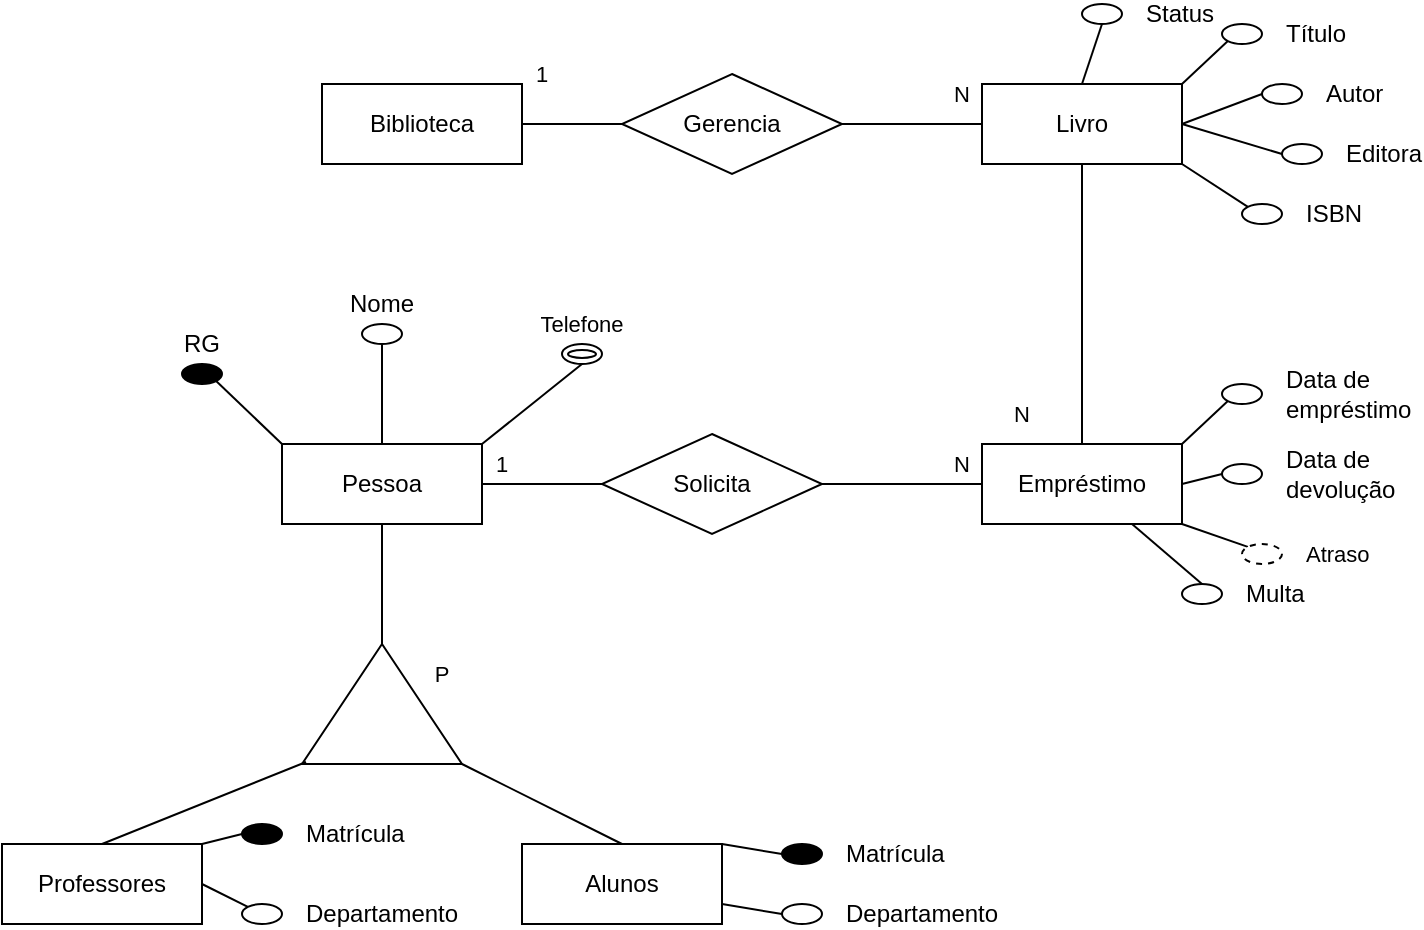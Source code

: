 <mxfile version="24.7.7">
  <diagram name="Página-1" id="CcxzbwCyEYetWC0gsx-b">
    <mxGraphModel dx="880" dy="468" grid="1" gridSize="10" guides="1" tooltips="1" connect="1" arrows="1" fold="1" page="1" pageScale="1" pageWidth="827" pageHeight="1169" math="0" shadow="0">
      <root>
        <mxCell id="0" />
        <mxCell id="1" parent="0" />
        <mxCell id="zFWtER79WyxMLkmNeTz1-13" style="rounded=0;orthogonalLoop=1;jettySize=auto;html=1;exitX=1;exitY=0.5;exitDx=0;exitDy=0;entryX=0;entryY=0.5;entryDx=0;entryDy=0;endArrow=none;endFill=0;" edge="1" parent="1" source="zFWtER79WyxMLkmNeTz1-1" target="zFWtER79WyxMLkmNeTz1-9">
          <mxGeometry relative="1" as="geometry" />
        </mxCell>
        <mxCell id="zFWtER79WyxMLkmNeTz1-1" value="Biblioteca" style="whiteSpace=wrap;html=1;align=center;" vertex="1" parent="1">
          <mxGeometry x="200" y="220" width="100" height="40" as="geometry" />
        </mxCell>
        <mxCell id="zFWtER79WyxMLkmNeTz1-23" style="edgeStyle=none;shape=connector;rounded=0;orthogonalLoop=1;jettySize=auto;html=1;exitX=0.5;exitY=1;exitDx=0;exitDy=0;strokeColor=default;align=center;verticalAlign=middle;fontFamily=Helvetica;fontSize=11;fontColor=default;labelBackgroundColor=default;endArrow=none;endFill=0;" edge="1" parent="1" source="zFWtER79WyxMLkmNeTz1-3" target="zFWtER79WyxMLkmNeTz1-8">
          <mxGeometry relative="1" as="geometry" />
        </mxCell>
        <mxCell id="zFWtER79WyxMLkmNeTz1-3" value="Livro" style="whiteSpace=wrap;html=1;align=center;" vertex="1" parent="1">
          <mxGeometry x="530" y="220" width="100" height="40" as="geometry" />
        </mxCell>
        <mxCell id="zFWtER79WyxMLkmNeTz1-4" value="Alunos" style="whiteSpace=wrap;html=1;align=center;" vertex="1" parent="1">
          <mxGeometry x="300" y="600" width="100" height="40" as="geometry" />
        </mxCell>
        <mxCell id="zFWtER79WyxMLkmNeTz1-5" value="Professores" style="whiteSpace=wrap;html=1;align=center;" vertex="1" parent="1">
          <mxGeometry x="40" y="600" width="100" height="40" as="geometry" />
        </mxCell>
        <mxCell id="zFWtER79WyxMLkmNeTz1-29" style="edgeStyle=none;shape=connector;rounded=0;orthogonalLoop=1;jettySize=auto;html=1;exitX=0.5;exitY=1;exitDx=0;exitDy=0;entryX=1;entryY=0.5;entryDx=0;entryDy=0;strokeColor=default;align=center;verticalAlign=middle;fontFamily=Helvetica;fontSize=11;fontColor=default;labelBackgroundColor=default;endArrow=none;endFill=0;" edge="1" parent="1" source="zFWtER79WyxMLkmNeTz1-7" target="zFWtER79WyxMLkmNeTz1-28">
          <mxGeometry relative="1" as="geometry" />
        </mxCell>
        <mxCell id="zFWtER79WyxMLkmNeTz1-7" value="Pessoa" style="whiteSpace=wrap;html=1;align=center;" vertex="1" parent="1">
          <mxGeometry x="180" y="400" width="100" height="40" as="geometry" />
        </mxCell>
        <mxCell id="zFWtER79WyxMLkmNeTz1-26" style="edgeStyle=none;shape=connector;rounded=0;orthogonalLoop=1;jettySize=auto;html=1;exitX=0;exitY=0.5;exitDx=0;exitDy=0;entryX=1;entryY=0.5;entryDx=0;entryDy=0;strokeColor=default;align=center;verticalAlign=middle;fontFamily=Helvetica;fontSize=11;fontColor=default;labelBackgroundColor=default;endArrow=none;endFill=0;" edge="1" parent="1" source="zFWtER79WyxMLkmNeTz1-8" target="zFWtER79WyxMLkmNeTz1-25">
          <mxGeometry relative="1" as="geometry" />
        </mxCell>
        <mxCell id="zFWtER79WyxMLkmNeTz1-8" value="Empréstimo" style="whiteSpace=wrap;html=1;align=center;" vertex="1" parent="1">
          <mxGeometry x="530" y="400" width="100" height="40" as="geometry" />
        </mxCell>
        <mxCell id="zFWtER79WyxMLkmNeTz1-22" style="rounded=0;orthogonalLoop=1;jettySize=auto;html=1;exitX=1;exitY=0.5;exitDx=0;exitDy=0;entryX=0;entryY=0.5;entryDx=0;entryDy=0;endArrow=none;endFill=0;" edge="1" parent="1" source="zFWtER79WyxMLkmNeTz1-9" target="zFWtER79WyxMLkmNeTz1-3">
          <mxGeometry relative="1" as="geometry" />
        </mxCell>
        <mxCell id="zFWtER79WyxMLkmNeTz1-9" value="Gerencia" style="shape=rhombus;perimeter=rhombusPerimeter;whiteSpace=wrap;html=1;align=center;" vertex="1" parent="1">
          <mxGeometry x="350" y="215" width="110" height="50" as="geometry" />
        </mxCell>
        <mxCell id="zFWtER79WyxMLkmNeTz1-27" style="edgeStyle=none;shape=connector;rounded=0;orthogonalLoop=1;jettySize=auto;html=1;exitX=0;exitY=0.5;exitDx=0;exitDy=0;entryX=1;entryY=0.5;entryDx=0;entryDy=0;strokeColor=default;align=center;verticalAlign=middle;fontFamily=Helvetica;fontSize=11;fontColor=default;labelBackgroundColor=default;endArrow=none;endFill=0;" edge="1" parent="1" source="zFWtER79WyxMLkmNeTz1-25" target="zFWtER79WyxMLkmNeTz1-7">
          <mxGeometry relative="1" as="geometry" />
        </mxCell>
        <mxCell id="zFWtER79WyxMLkmNeTz1-25" value="Solicita" style="shape=rhombus;perimeter=rhombusPerimeter;whiteSpace=wrap;html=1;align=center;" vertex="1" parent="1">
          <mxGeometry x="340" y="395" width="110" height="50" as="geometry" />
        </mxCell>
        <mxCell id="zFWtER79WyxMLkmNeTz1-28" value="" style="triangle;whiteSpace=wrap;html=1;fontFamily=Helvetica;fontSize=11;fontColor=default;labelBackgroundColor=default;rotation=-90;" vertex="1" parent="1">
          <mxGeometry x="200" y="490" width="60" height="80" as="geometry" />
        </mxCell>
        <mxCell id="zFWtER79WyxMLkmNeTz1-32" style="edgeStyle=none;shape=connector;rounded=0;orthogonalLoop=1;jettySize=auto;html=1;exitX=0.5;exitY=0;exitDx=0;exitDy=0;entryX=0;entryY=1;entryDx=0;entryDy=0;entryPerimeter=0;strokeColor=default;align=center;verticalAlign=middle;fontFamily=Helvetica;fontSize=11;fontColor=default;labelBackgroundColor=default;endArrow=none;endFill=0;" edge="1" parent="1" source="zFWtER79WyxMLkmNeTz1-4" target="zFWtER79WyxMLkmNeTz1-28">
          <mxGeometry relative="1" as="geometry" />
        </mxCell>
        <mxCell id="zFWtER79WyxMLkmNeTz1-33" style="edgeStyle=none;shape=connector;rounded=0;orthogonalLoop=1;jettySize=auto;html=1;exitX=0.5;exitY=0;exitDx=0;exitDy=0;entryX=0.017;entryY=0.025;entryDx=0;entryDy=0;entryPerimeter=0;strokeColor=default;align=center;verticalAlign=middle;fontFamily=Helvetica;fontSize=11;fontColor=default;labelBackgroundColor=default;endArrow=none;endFill=0;" edge="1" parent="1" source="zFWtER79WyxMLkmNeTz1-5" target="zFWtER79WyxMLkmNeTz1-28">
          <mxGeometry relative="1" as="geometry" />
        </mxCell>
        <mxCell id="zFWtER79WyxMLkmNeTz1-60" style="edgeStyle=none;shape=connector;rounded=0;orthogonalLoop=1;jettySize=auto;html=1;exitX=0;exitY=1;exitDx=0;exitDy=0;entryX=1;entryY=0;entryDx=0;entryDy=0;strokeColor=default;align=center;verticalAlign=middle;fontFamily=Helvetica;fontSize=11;fontColor=default;labelBackgroundColor=default;endArrow=none;endFill=0;" edge="1" parent="1" source="zFWtER79WyxMLkmNeTz1-34" target="zFWtER79WyxMLkmNeTz1-8">
          <mxGeometry relative="1" as="geometry" />
        </mxCell>
        <mxCell id="zFWtER79WyxMLkmNeTz1-34" value="Data de empréstimo" style="ellipse;whiteSpace=wrap;html=1;align=left;spacingRight=0;spacingLeft=30;" vertex="1" parent="1">
          <mxGeometry x="650" y="370" width="20" height="10" as="geometry" />
        </mxCell>
        <mxCell id="zFWtER79WyxMLkmNeTz1-58" style="edgeStyle=none;shape=connector;rounded=0;orthogonalLoop=1;jettySize=auto;html=1;exitX=0;exitY=0.5;exitDx=0;exitDy=0;entryX=1;entryY=0.5;entryDx=0;entryDy=0;strokeColor=default;align=center;verticalAlign=middle;fontFamily=Helvetica;fontSize=11;fontColor=default;labelBackgroundColor=default;endArrow=none;endFill=0;" edge="1" parent="1" source="zFWtER79WyxMLkmNeTz1-35" target="zFWtER79WyxMLkmNeTz1-8">
          <mxGeometry relative="1" as="geometry" />
        </mxCell>
        <mxCell id="zFWtER79WyxMLkmNeTz1-35" value="Data de devolução" style="ellipse;whiteSpace=wrap;html=1;align=left;spacingRight=0;spacingLeft=30;" vertex="1" parent="1">
          <mxGeometry x="650" y="410" width="20" height="10" as="geometry" />
        </mxCell>
        <mxCell id="zFWtER79WyxMLkmNeTz1-55" style="edgeStyle=none;shape=connector;rounded=0;orthogonalLoop=1;jettySize=auto;html=1;exitX=0;exitY=1;exitDx=0;exitDy=0;entryX=1;entryY=0;entryDx=0;entryDy=0;strokeColor=default;align=center;verticalAlign=middle;fontFamily=Helvetica;fontSize=11;fontColor=default;labelBackgroundColor=default;endArrow=none;endFill=0;" edge="1" parent="1" source="zFWtER79WyxMLkmNeTz1-40" target="zFWtER79WyxMLkmNeTz1-3">
          <mxGeometry relative="1" as="geometry" />
        </mxCell>
        <mxCell id="zFWtER79WyxMLkmNeTz1-40" value="Título" style="ellipse;whiteSpace=wrap;html=1;align=left;spacingRight=0;spacingLeft=30;" vertex="1" parent="1">
          <mxGeometry x="650" y="190" width="20" height="10" as="geometry" />
        </mxCell>
        <mxCell id="zFWtER79WyxMLkmNeTz1-56" style="edgeStyle=none;shape=connector;rounded=0;orthogonalLoop=1;jettySize=auto;html=1;exitX=0;exitY=0.5;exitDx=0;exitDy=0;entryX=1;entryY=0.5;entryDx=0;entryDy=0;strokeColor=default;align=center;verticalAlign=middle;fontFamily=Helvetica;fontSize=11;fontColor=default;labelBackgroundColor=default;endArrow=none;endFill=0;" edge="1" parent="1" source="zFWtER79WyxMLkmNeTz1-41" target="zFWtER79WyxMLkmNeTz1-3">
          <mxGeometry relative="1" as="geometry" />
        </mxCell>
        <mxCell id="zFWtER79WyxMLkmNeTz1-41" value="Autor" style="ellipse;whiteSpace=wrap;html=1;align=left;spacingRight=0;spacingLeft=30;" vertex="1" parent="1">
          <mxGeometry x="670" y="220" width="20" height="10" as="geometry" />
        </mxCell>
        <mxCell id="zFWtER79WyxMLkmNeTz1-57" style="edgeStyle=none;shape=connector;rounded=0;orthogonalLoop=1;jettySize=auto;html=1;exitX=0;exitY=0.5;exitDx=0;exitDy=0;entryX=1;entryY=0.5;entryDx=0;entryDy=0;strokeColor=default;align=center;verticalAlign=middle;fontFamily=Helvetica;fontSize=11;fontColor=default;labelBackgroundColor=default;endArrow=none;endFill=0;" edge="1" parent="1" source="zFWtER79WyxMLkmNeTz1-42" target="zFWtER79WyxMLkmNeTz1-3">
          <mxGeometry relative="1" as="geometry" />
        </mxCell>
        <mxCell id="zFWtER79WyxMLkmNeTz1-42" value="Editora" style="ellipse;whiteSpace=wrap;html=1;align=left;spacingRight=0;spacingLeft=30;" vertex="1" parent="1">
          <mxGeometry x="680" y="250" width="20" height="10" as="geometry" />
        </mxCell>
        <mxCell id="zFWtER79WyxMLkmNeTz1-47" style="edgeStyle=none;shape=connector;rounded=0;orthogonalLoop=1;jettySize=auto;html=1;exitX=0;exitY=0;exitDx=0;exitDy=0;entryX=1;entryY=1;entryDx=0;entryDy=0;strokeColor=default;align=center;verticalAlign=middle;fontFamily=Helvetica;fontSize=11;fontColor=default;labelBackgroundColor=default;endArrow=none;endFill=0;" edge="1" parent="1" source="zFWtER79WyxMLkmNeTz1-43" target="zFWtER79WyxMLkmNeTz1-3">
          <mxGeometry relative="1" as="geometry" />
        </mxCell>
        <mxCell id="zFWtER79WyxMLkmNeTz1-43" value="ISBN" style="ellipse;whiteSpace=wrap;html=1;align=left;spacingRight=0;spacingLeft=30;" vertex="1" parent="1">
          <mxGeometry x="660" y="280" width="20" height="10" as="geometry" />
        </mxCell>
        <mxCell id="zFWtER79WyxMLkmNeTz1-54" style="edgeStyle=none;shape=connector;rounded=0;orthogonalLoop=1;jettySize=auto;html=1;exitX=0.5;exitY=1;exitDx=0;exitDy=0;entryX=0.5;entryY=0;entryDx=0;entryDy=0;strokeColor=default;align=center;verticalAlign=middle;fontFamily=Helvetica;fontSize=11;fontColor=default;labelBackgroundColor=default;endArrow=none;endFill=0;" edge="1" parent="1" source="zFWtER79WyxMLkmNeTz1-46" target="zFWtER79WyxMLkmNeTz1-3">
          <mxGeometry relative="1" as="geometry" />
        </mxCell>
        <mxCell id="zFWtER79WyxMLkmNeTz1-46" value="Status" style="ellipse;whiteSpace=wrap;html=1;align=left;spacingRight=0;spacingLeft=30;" vertex="1" parent="1">
          <mxGeometry x="580" y="180" width="20" height="10" as="geometry" />
        </mxCell>
        <mxCell id="zFWtER79WyxMLkmNeTz1-67" style="edgeStyle=none;shape=connector;rounded=0;orthogonalLoop=1;jettySize=auto;html=1;exitX=1;exitY=1;exitDx=0;exitDy=0;entryX=0;entryY=0;entryDx=0;entryDy=0;strokeColor=default;align=center;verticalAlign=middle;fontFamily=Helvetica;fontSize=11;fontColor=default;labelBackgroundColor=default;endArrow=none;endFill=0;" edge="1" parent="1" source="zFWtER79WyxMLkmNeTz1-62" target="zFWtER79WyxMLkmNeTz1-7">
          <mxGeometry relative="1" as="geometry" />
        </mxCell>
        <mxCell id="zFWtER79WyxMLkmNeTz1-62" value="RG" style="ellipse;whiteSpace=wrap;html=1;align=center;spacingRight=0;spacingLeft=0;labelBackgroundColor=none;fillColor=#000000;spacingBottom=30;" vertex="1" parent="1">
          <mxGeometry x="130" y="360" width="20" height="10" as="geometry" />
        </mxCell>
        <mxCell id="zFWtER79WyxMLkmNeTz1-75" style="edgeStyle=none;shape=connector;rounded=0;orthogonalLoop=1;jettySize=auto;html=1;exitX=0.5;exitY=1;exitDx=0;exitDy=0;entryX=0.5;entryY=0;entryDx=0;entryDy=0;strokeColor=default;align=center;verticalAlign=middle;fontFamily=Helvetica;fontSize=11;fontColor=default;labelBackgroundColor=default;endArrow=none;endFill=0;" edge="1" parent="1" source="zFWtER79WyxMLkmNeTz1-68" target="zFWtER79WyxMLkmNeTz1-7">
          <mxGeometry relative="1" as="geometry" />
        </mxCell>
        <mxCell id="zFWtER79WyxMLkmNeTz1-68" value="Nome" style="ellipse;whiteSpace=wrap;html=1;align=center;spacingRight=0;spacingLeft=0;labelBackgroundColor=none;fillColor=#ffffff;spacingBottom=30;" vertex="1" parent="1">
          <mxGeometry x="220" y="340" width="20" height="10" as="geometry" />
        </mxCell>
        <mxCell id="zFWtER79WyxMLkmNeTz1-74" style="edgeStyle=none;shape=connector;rounded=0;orthogonalLoop=1;jettySize=auto;html=1;exitX=0.5;exitY=1;exitDx=0;exitDy=0;entryX=1;entryY=0;entryDx=0;entryDy=0;strokeColor=default;align=center;verticalAlign=middle;fontFamily=Helvetica;fontSize=11;fontColor=default;labelBackgroundColor=default;endArrow=none;endFill=0;" edge="1" parent="1" source="zFWtER79WyxMLkmNeTz1-69" target="zFWtER79WyxMLkmNeTz1-7">
          <mxGeometry relative="1" as="geometry" />
        </mxCell>
        <mxCell id="zFWtER79WyxMLkmNeTz1-69" value="Telefone" style="ellipse;shape=doubleEllipse;margin=3;whiteSpace=wrap;html=1;align=center;fontFamily=Helvetica;fontSize=11;fontColor=default;labelBackgroundColor=default;spacingBottom=30;" vertex="1" parent="1">
          <mxGeometry x="320" y="350" width="20" height="10" as="geometry" />
        </mxCell>
        <mxCell id="zFWtER79WyxMLkmNeTz1-77" style="edgeStyle=none;shape=connector;rounded=0;orthogonalLoop=1;jettySize=auto;html=1;exitX=0;exitY=0;exitDx=0;exitDy=0;entryX=1;entryY=1;entryDx=0;entryDy=0;strokeColor=default;align=center;verticalAlign=middle;fontFamily=Helvetica;fontSize=11;fontColor=default;labelBackgroundColor=default;endArrow=none;endFill=0;" edge="1" parent="1" source="zFWtER79WyxMLkmNeTz1-76" target="zFWtER79WyxMLkmNeTz1-8">
          <mxGeometry relative="1" as="geometry" />
        </mxCell>
        <mxCell id="zFWtER79WyxMLkmNeTz1-76" value="Atraso" style="ellipse;whiteSpace=wrap;html=1;align=left;dashed=1;fontFamily=Helvetica;fontSize=11;fontColor=default;labelBackgroundColor=default;spacingLeft=30;" vertex="1" parent="1">
          <mxGeometry x="660" y="450" width="20" height="10" as="geometry" />
        </mxCell>
        <mxCell id="zFWtER79WyxMLkmNeTz1-80" style="edgeStyle=none;shape=connector;rounded=0;orthogonalLoop=1;jettySize=auto;html=1;exitX=0.5;exitY=0;exitDx=0;exitDy=0;entryX=0.75;entryY=1;entryDx=0;entryDy=0;strokeColor=default;align=center;verticalAlign=middle;fontFamily=Helvetica;fontSize=11;fontColor=default;labelBackgroundColor=default;endArrow=none;endFill=0;" edge="1" parent="1" source="zFWtER79WyxMLkmNeTz1-78" target="zFWtER79WyxMLkmNeTz1-8">
          <mxGeometry relative="1" as="geometry" />
        </mxCell>
        <mxCell id="zFWtER79WyxMLkmNeTz1-78" value="Multa" style="ellipse;whiteSpace=wrap;html=1;align=left;spacingRight=0;spacingLeft=30;" vertex="1" parent="1">
          <mxGeometry x="630" y="470" width="20" height="10" as="geometry" />
        </mxCell>
        <mxCell id="zFWtER79WyxMLkmNeTz1-90" style="edgeStyle=none;shape=connector;rounded=0;orthogonalLoop=1;jettySize=auto;html=1;exitX=0;exitY=0.5;exitDx=0;exitDy=0;entryX=1;entryY=0;entryDx=0;entryDy=0;strokeColor=default;align=center;verticalAlign=middle;fontFamily=Helvetica;fontSize=11;fontColor=default;labelBackgroundColor=default;endArrow=none;endFill=0;" edge="1" parent="1" source="zFWtER79WyxMLkmNeTz1-82" target="zFWtER79WyxMLkmNeTz1-4">
          <mxGeometry relative="1" as="geometry" />
        </mxCell>
        <mxCell id="zFWtER79WyxMLkmNeTz1-82" value="Matrícula" style="ellipse;whiteSpace=wrap;html=1;align=left;spacingRight=0;spacingLeft=30;labelBackgroundColor=none;fillColor=#000000;spacingBottom=0;" vertex="1" parent="1">
          <mxGeometry x="430" y="600" width="20" height="10" as="geometry" />
        </mxCell>
        <mxCell id="zFWtER79WyxMLkmNeTz1-85" style="edgeStyle=none;shape=connector;rounded=0;orthogonalLoop=1;jettySize=auto;html=1;exitX=0;exitY=0.5;exitDx=0;exitDy=0;entryX=1;entryY=0;entryDx=0;entryDy=0;strokeColor=default;align=center;verticalAlign=middle;fontFamily=Helvetica;fontSize=11;fontColor=default;labelBackgroundColor=default;endArrow=none;endFill=0;" edge="1" parent="1" source="zFWtER79WyxMLkmNeTz1-84" target="zFWtER79WyxMLkmNeTz1-5">
          <mxGeometry relative="1" as="geometry" />
        </mxCell>
        <mxCell id="zFWtER79WyxMLkmNeTz1-84" value="Matrícula" style="ellipse;whiteSpace=wrap;html=1;align=left;spacingRight=0;spacingLeft=30;labelBackgroundColor=none;fillColor=#000000;spacingBottom=0;" vertex="1" parent="1">
          <mxGeometry x="160" y="590" width="20" height="10" as="geometry" />
        </mxCell>
        <mxCell id="zFWtER79WyxMLkmNeTz1-88" style="edgeStyle=none;shape=connector;rounded=0;orthogonalLoop=1;jettySize=auto;html=1;exitX=0;exitY=0;exitDx=0;exitDy=0;entryX=1;entryY=0.5;entryDx=0;entryDy=0;strokeColor=default;align=center;verticalAlign=middle;fontFamily=Helvetica;fontSize=11;fontColor=default;labelBackgroundColor=default;endArrow=none;endFill=0;" edge="1" parent="1" source="zFWtER79WyxMLkmNeTz1-86" target="zFWtER79WyxMLkmNeTz1-5">
          <mxGeometry relative="1" as="geometry" />
        </mxCell>
        <mxCell id="zFWtER79WyxMLkmNeTz1-86" value="Departamento" style="ellipse;whiteSpace=wrap;html=1;align=left;spacingRight=0;spacingLeft=30;labelBackgroundColor=none;fillColor=#ffffff;spacingBottom=0;" vertex="1" parent="1">
          <mxGeometry x="160" y="630" width="20" height="10" as="geometry" />
        </mxCell>
        <mxCell id="zFWtER79WyxMLkmNeTz1-92" style="edgeStyle=none;shape=connector;rounded=0;orthogonalLoop=1;jettySize=auto;html=1;exitX=0;exitY=0.5;exitDx=0;exitDy=0;entryX=1;entryY=0.75;entryDx=0;entryDy=0;strokeColor=default;align=center;verticalAlign=middle;fontFamily=Helvetica;fontSize=11;fontColor=default;labelBackgroundColor=default;endArrow=none;endFill=0;" edge="1" parent="1" source="zFWtER79WyxMLkmNeTz1-91" target="zFWtER79WyxMLkmNeTz1-4">
          <mxGeometry relative="1" as="geometry" />
        </mxCell>
        <mxCell id="zFWtER79WyxMLkmNeTz1-91" value="Departamento" style="ellipse;whiteSpace=wrap;html=1;align=left;spacingRight=0;spacingLeft=30;labelBackgroundColor=none;fillColor=#ffffff;spacingBottom=0;" vertex="1" parent="1">
          <mxGeometry x="430" y="630" width="20" height="10" as="geometry" />
        </mxCell>
        <mxCell id="zFWtER79WyxMLkmNeTz1-93" value="1" style="text;html=1;align=center;verticalAlign=middle;whiteSpace=wrap;rounded=0;fontFamily=Helvetica;fontSize=11;fontColor=default;labelBackgroundColor=default;" vertex="1" parent="1">
          <mxGeometry x="280" y="200" width="60" height="30" as="geometry" />
        </mxCell>
        <mxCell id="zFWtER79WyxMLkmNeTz1-94" value="N" style="text;html=1;align=center;verticalAlign=middle;whiteSpace=wrap;rounded=0;fontFamily=Helvetica;fontSize=11;fontColor=default;labelBackgroundColor=default;" vertex="1" parent="1">
          <mxGeometry x="490" y="210" width="60" height="30" as="geometry" />
        </mxCell>
        <mxCell id="zFWtER79WyxMLkmNeTz1-95" value="N" style="text;html=1;align=center;verticalAlign=middle;whiteSpace=wrap;rounded=0;fontFamily=Helvetica;fontSize=11;fontColor=default;labelBackgroundColor=default;" vertex="1" parent="1">
          <mxGeometry x="520" y="370" width="60" height="30" as="geometry" />
        </mxCell>
        <mxCell id="zFWtER79WyxMLkmNeTz1-96" value="N" style="text;html=1;align=center;verticalAlign=middle;whiteSpace=wrap;rounded=0;fontFamily=Helvetica;fontSize=11;fontColor=default;labelBackgroundColor=default;" vertex="1" parent="1">
          <mxGeometry x="490" y="395" width="60" height="30" as="geometry" />
        </mxCell>
        <mxCell id="zFWtER79WyxMLkmNeTz1-97" value="1" style="text;html=1;align=center;verticalAlign=middle;whiteSpace=wrap;rounded=0;fontFamily=Helvetica;fontSize=11;fontColor=default;labelBackgroundColor=default;" vertex="1" parent="1">
          <mxGeometry x="260" y="395" width="60" height="30" as="geometry" />
        </mxCell>
        <mxCell id="zFWtER79WyxMLkmNeTz1-98" value="P" style="text;html=1;align=center;verticalAlign=middle;whiteSpace=wrap;rounded=0;fontFamily=Helvetica;fontSize=11;fontColor=default;labelBackgroundColor=default;" vertex="1" parent="1">
          <mxGeometry x="230" y="500" width="60" height="30" as="geometry" />
        </mxCell>
      </root>
    </mxGraphModel>
  </diagram>
</mxfile>
